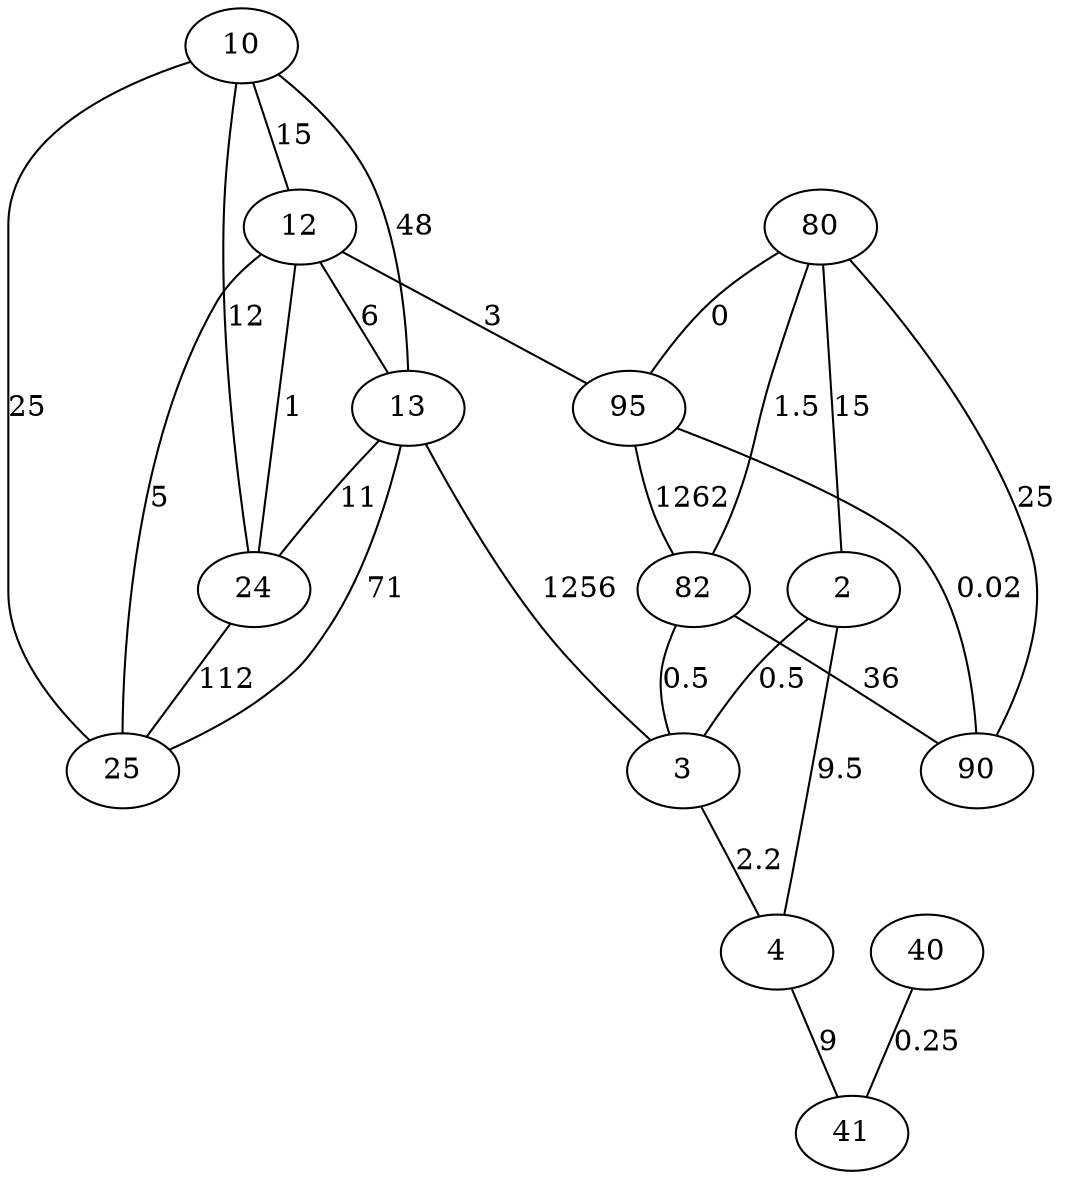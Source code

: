 graph {
    10--12 [label=15];
    10--24 [label=12];
    10--25 [label=25];
    10--13 [label=48];
    12--25 [label=5];
    12--24 [label=1];
    12--13 [label=6];
    12--95 [label=3];
    13--24 [label=11];
    13--25 [label=71];
    13--3 [label=1256];
    24--25 [label=112];
    80--95 [label=0];
    80--82 [label=1.5];
    80--90 [label=25];
    80--2 [label=15];
    95--82 [label=1262];
    95--90 [label=0.02];
    82--90 [label=36];
    82--3 [label=0.5];
    2--3 [label=0.5];
    2--4 [label=9.5];
    3--4 [label=2.2];
    4--41 [label=9];
    40--41 [label=0.25];
}